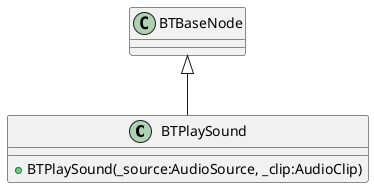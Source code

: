 @startuml
class BTPlaySound {
    + BTPlaySound(_source:AudioSource, _clip:AudioClip)
}
BTBaseNode <|-- BTPlaySound
@enduml
